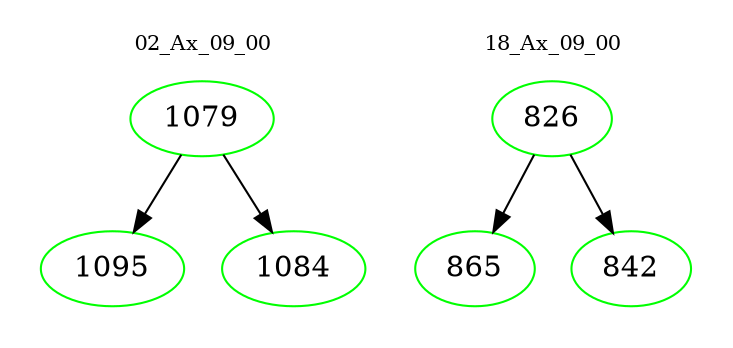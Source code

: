 digraph{
subgraph cluster_0 {
color = white
label = "02_Ax_09_00";
fontsize=10;
T0_1079 [label="1079", color="green"]
T0_1079 -> T0_1095 [color="black"]
T0_1095 [label="1095", color="green"]
T0_1079 -> T0_1084 [color="black"]
T0_1084 [label="1084", color="green"]
}
subgraph cluster_1 {
color = white
label = "18_Ax_09_00";
fontsize=10;
T1_826 [label="826", color="green"]
T1_826 -> T1_865 [color="black"]
T1_865 [label="865", color="green"]
T1_826 -> T1_842 [color="black"]
T1_842 [label="842", color="green"]
}
}
